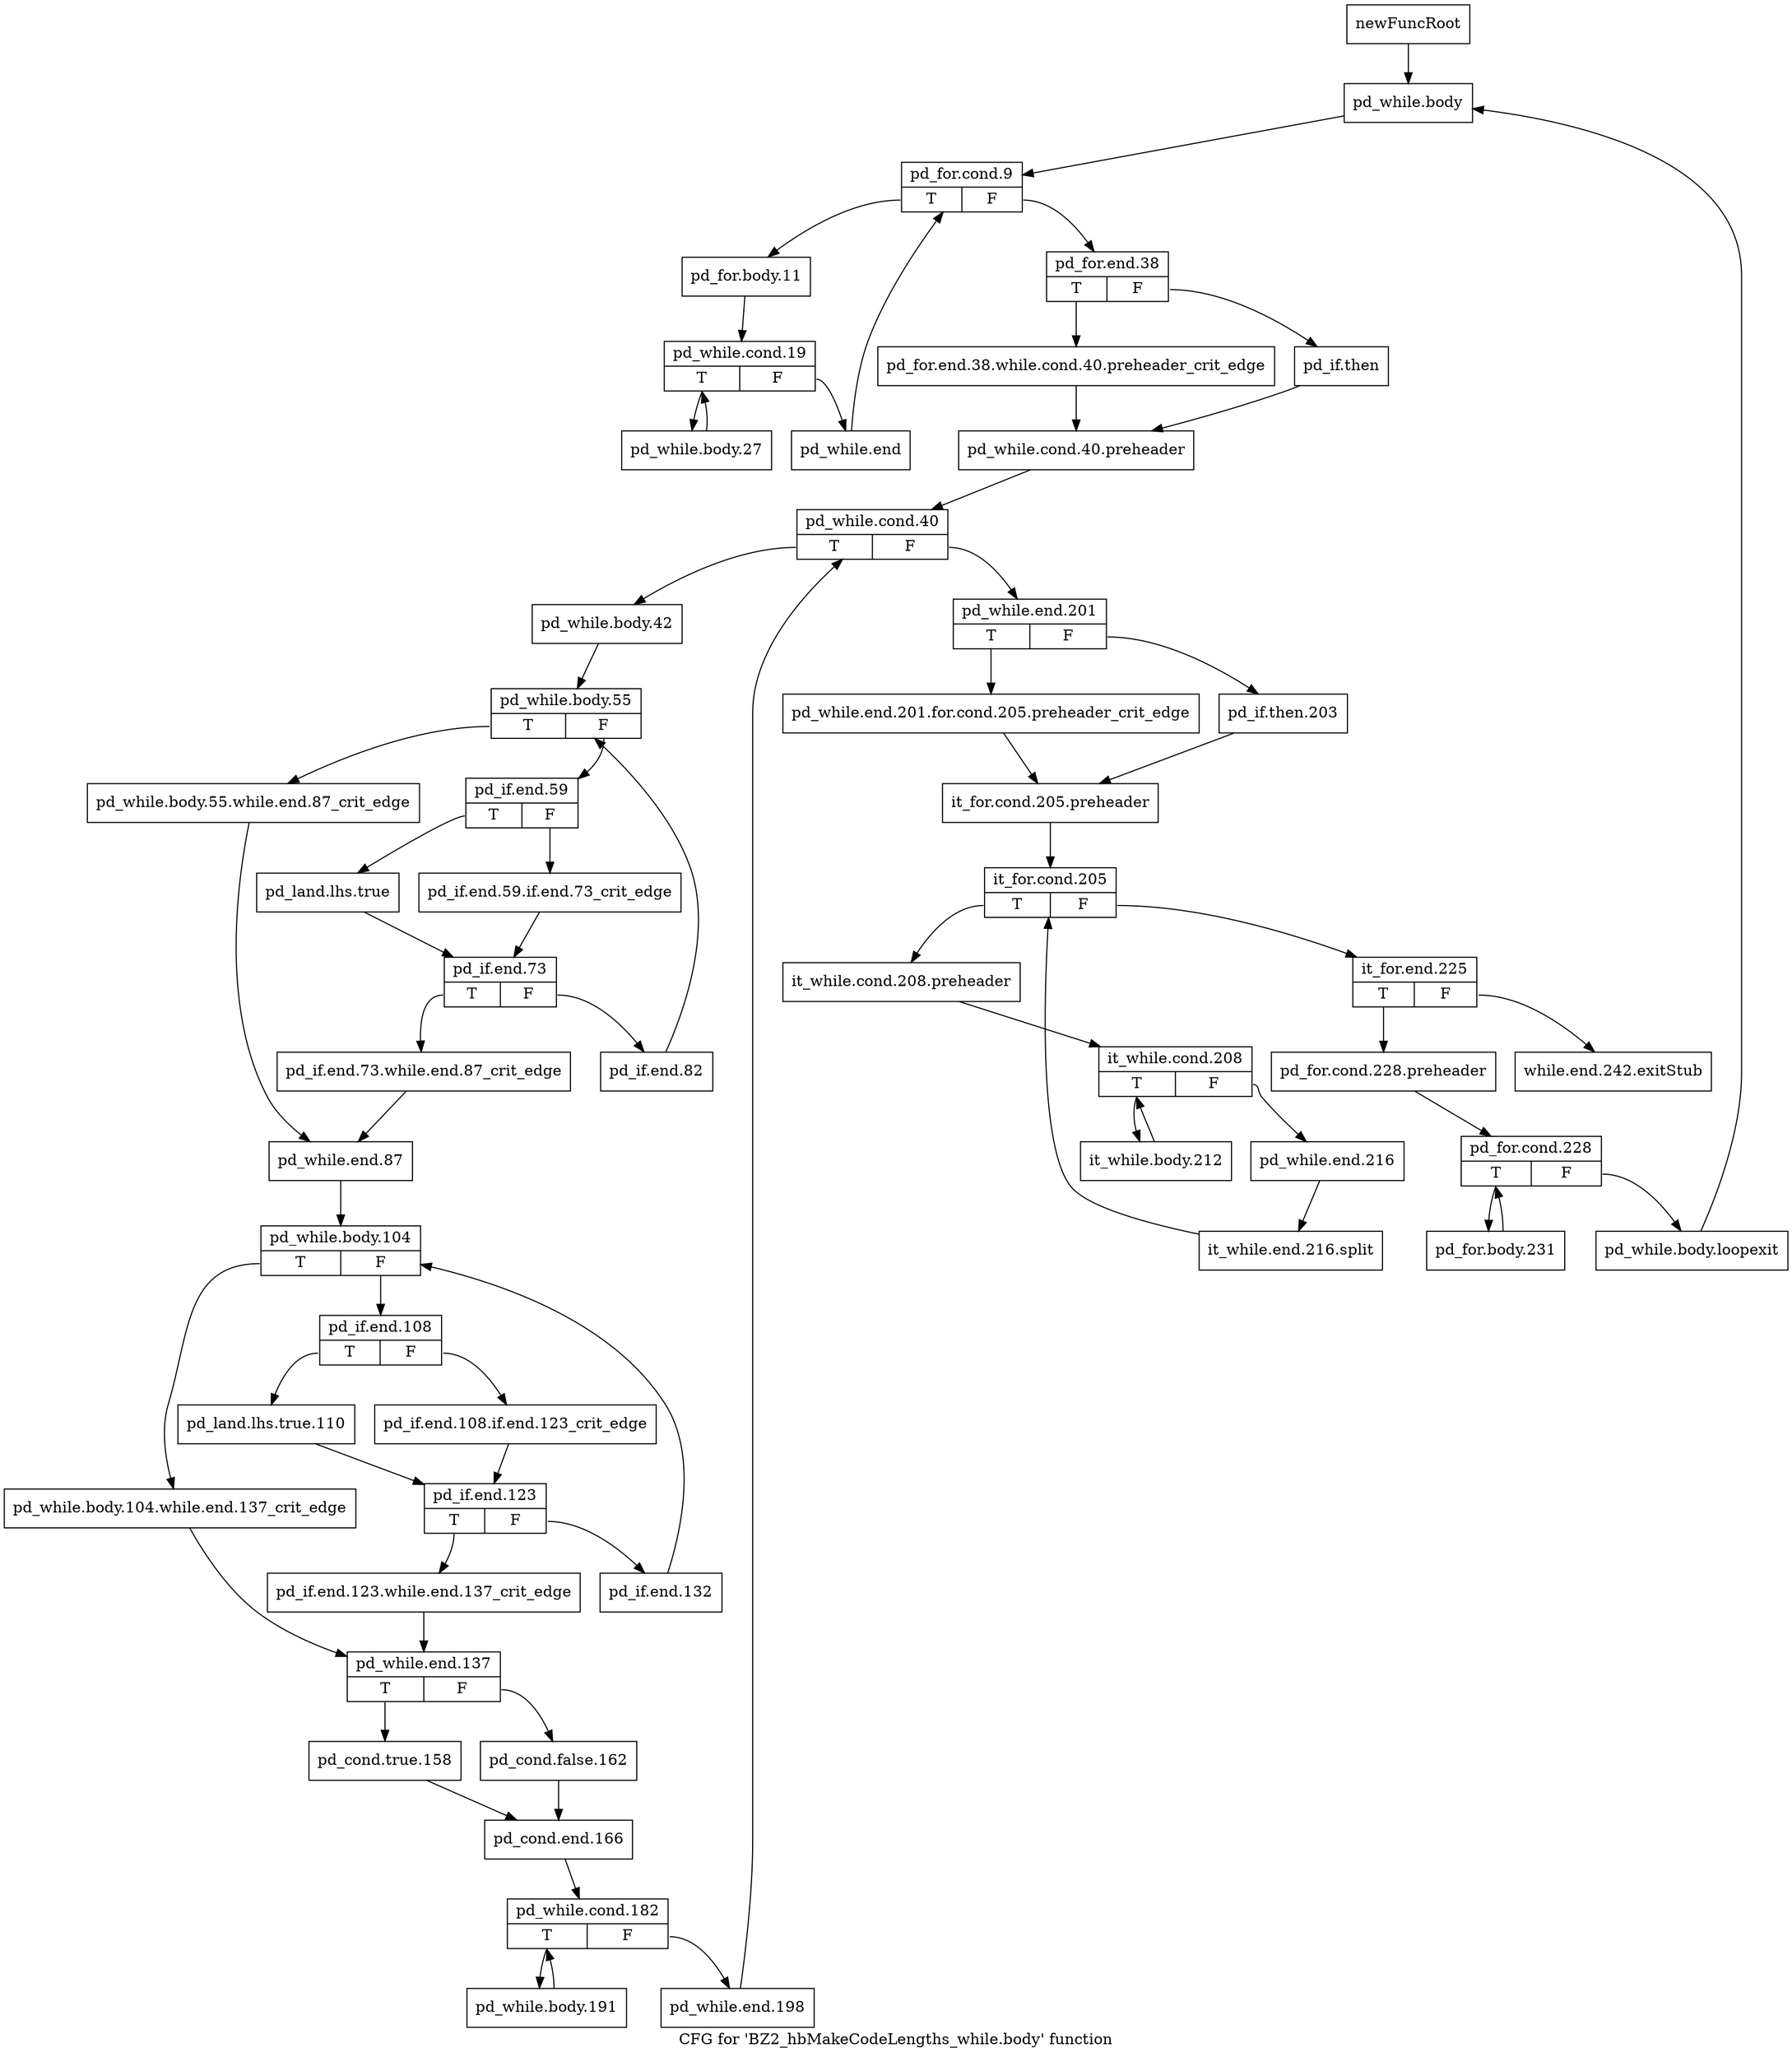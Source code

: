 digraph "CFG for 'BZ2_hbMakeCodeLengths_while.body' function" {
	label="CFG for 'BZ2_hbMakeCodeLengths_while.body' function";

	Node0x198e0f0 [shape=record,label="{newFuncRoot}"];
	Node0x198e0f0 -> Node0x19bebb0;
	Node0x19beb60 [shape=record,label="{while.end.242.exitStub}"];
	Node0x19bebb0 [shape=record,label="{pd_while.body}"];
	Node0x19bebb0 -> Node0x19bec00;
	Node0x19bec00 [shape=record,label="{pd_for.cond.9|{<s0>T|<s1>F}}"];
	Node0x19bec00:s0 -> Node0x19bfa10;
	Node0x19bec00:s1 -> Node0x19bec50;
	Node0x19bec50 [shape=record,label="{pd_for.end.38|{<s0>T|<s1>F}}"];
	Node0x19bec50:s0 -> Node0x19becf0;
	Node0x19bec50:s1 -> Node0x19beca0;
	Node0x19beca0 [shape=record,label="{pd_if.then}"];
	Node0x19beca0 -> Node0x19bed40;
	Node0x19becf0 [shape=record,label="{pd_for.end.38.while.cond.40.preheader_crit_edge}"];
	Node0x19becf0 -> Node0x19bed40;
	Node0x19bed40 [shape=record,label="{pd_while.cond.40.preheader}"];
	Node0x19bed40 -> Node0x19bed90;
	Node0x19bed90 [shape=record,label="{pd_while.cond.40|{<s0>T|<s1>F}}"];
	Node0x19bed90:s0 -> Node0x19bf240;
	Node0x19bed90:s1 -> Node0x19bede0;
	Node0x19bede0 [shape=record,label="{pd_while.end.201|{<s0>T|<s1>F}}"];
	Node0x19bede0:s0 -> Node0x19bee80;
	Node0x19bede0:s1 -> Node0x19bee30;
	Node0x19bee30 [shape=record,label="{pd_if.then.203}"];
	Node0x19bee30 -> Node0x19beed0;
	Node0x19bee80 [shape=record,label="{pd_while.end.201.for.cond.205.preheader_crit_edge}"];
	Node0x19bee80 -> Node0x19beed0;
	Node0x19beed0 [shape=record,label="{it_for.cond.205.preheader}"];
	Node0x19beed0 -> Node0x19bef20;
	Node0x19bef20 [shape=record,label="{it_for.cond.205|{<s0>T|<s1>F}}"];
	Node0x19bef20:s0 -> Node0x19bf100;
	Node0x19bef20:s1 -> Node0x19bef70;
	Node0x19bef70 [shape=record,label="{it_for.end.225|{<s0>T|<s1>F}}"];
	Node0x19bef70:s0 -> Node0x19befc0;
	Node0x19bef70:s1 -> Node0x19beb60;
	Node0x19befc0 [shape=record,label="{pd_for.cond.228.preheader}"];
	Node0x19befc0 -> Node0x19bf010;
	Node0x19bf010 [shape=record,label="{pd_for.cond.228|{<s0>T|<s1>F}}"];
	Node0x19bf010:s0 -> Node0x19bf0b0;
	Node0x19bf010:s1 -> Node0x19bf060;
	Node0x19bf060 [shape=record,label="{pd_while.body.loopexit}"];
	Node0x19bf060 -> Node0x19bebb0;
	Node0x19bf0b0 [shape=record,label="{pd_for.body.231}"];
	Node0x19bf0b0 -> Node0x19bf010;
	Node0x19bf100 [shape=record,label="{it_while.cond.208.preheader}"];
	Node0x19bf100 -> Node0x19bf150;
	Node0x19bf150 [shape=record,label="{it_while.cond.208|{<s0>T|<s1>F}}"];
	Node0x19bf150:s0 -> Node0x19bf1f0;
	Node0x19bf150:s1 -> Node0x19bf1a0;
	Node0x19bf1a0 [shape=record,label="{pd_while.end.216}"];
	Node0x19bf1a0 -> Node0x1abf660;
	Node0x1abf660 [shape=record,label="{it_while.end.216.split}"];
	Node0x1abf660 -> Node0x19bef20;
	Node0x19bf1f0 [shape=record,label="{it_while.body.212}"];
	Node0x19bf1f0 -> Node0x19bf150;
	Node0x19bf240 [shape=record,label="{pd_while.body.42}"];
	Node0x19bf240 -> Node0x19bf290;
	Node0x19bf290 [shape=record,label="{pd_while.body.55|{<s0>T|<s1>F}}"];
	Node0x19bf290:s0 -> Node0x19bf4c0;
	Node0x19bf290:s1 -> Node0x19bf2e0;
	Node0x19bf2e0 [shape=record,label="{pd_if.end.59|{<s0>T|<s1>F}}"];
	Node0x19bf2e0:s0 -> Node0x19bf380;
	Node0x19bf2e0:s1 -> Node0x19bf330;
	Node0x19bf330 [shape=record,label="{pd_if.end.59.if.end.73_crit_edge}"];
	Node0x19bf330 -> Node0x19bf3d0;
	Node0x19bf380 [shape=record,label="{pd_land.lhs.true}"];
	Node0x19bf380 -> Node0x19bf3d0;
	Node0x19bf3d0 [shape=record,label="{pd_if.end.73|{<s0>T|<s1>F}}"];
	Node0x19bf3d0:s0 -> Node0x19bf470;
	Node0x19bf3d0:s1 -> Node0x19bf420;
	Node0x19bf420 [shape=record,label="{pd_if.end.82}"];
	Node0x19bf420 -> Node0x19bf290;
	Node0x19bf470 [shape=record,label="{pd_if.end.73.while.end.87_crit_edge}"];
	Node0x19bf470 -> Node0x19bf510;
	Node0x19bf4c0 [shape=record,label="{pd_while.body.55.while.end.87_crit_edge}"];
	Node0x19bf4c0 -> Node0x19bf510;
	Node0x19bf510 [shape=record,label="{pd_while.end.87}"];
	Node0x19bf510 -> Node0x19bf560;
	Node0x19bf560 [shape=record,label="{pd_while.body.104|{<s0>T|<s1>F}}"];
	Node0x19bf560:s0 -> Node0x19bf790;
	Node0x19bf560:s1 -> Node0x19bf5b0;
	Node0x19bf5b0 [shape=record,label="{pd_if.end.108|{<s0>T|<s1>F}}"];
	Node0x19bf5b0:s0 -> Node0x19bf650;
	Node0x19bf5b0:s1 -> Node0x19bf600;
	Node0x19bf600 [shape=record,label="{pd_if.end.108.if.end.123_crit_edge}"];
	Node0x19bf600 -> Node0x19bf6a0;
	Node0x19bf650 [shape=record,label="{pd_land.lhs.true.110}"];
	Node0x19bf650 -> Node0x19bf6a0;
	Node0x19bf6a0 [shape=record,label="{pd_if.end.123|{<s0>T|<s1>F}}"];
	Node0x19bf6a0:s0 -> Node0x19bf740;
	Node0x19bf6a0:s1 -> Node0x19bf6f0;
	Node0x19bf6f0 [shape=record,label="{pd_if.end.132}"];
	Node0x19bf6f0 -> Node0x19bf560;
	Node0x19bf740 [shape=record,label="{pd_if.end.123.while.end.137_crit_edge}"];
	Node0x19bf740 -> Node0x19bf7e0;
	Node0x19bf790 [shape=record,label="{pd_while.body.104.while.end.137_crit_edge}"];
	Node0x19bf790 -> Node0x19bf7e0;
	Node0x19bf7e0 [shape=record,label="{pd_while.end.137|{<s0>T|<s1>F}}"];
	Node0x19bf7e0:s0 -> Node0x19bf880;
	Node0x19bf7e0:s1 -> Node0x19bf830;
	Node0x19bf830 [shape=record,label="{pd_cond.false.162}"];
	Node0x19bf830 -> Node0x19bf8d0;
	Node0x19bf880 [shape=record,label="{pd_cond.true.158}"];
	Node0x19bf880 -> Node0x19bf8d0;
	Node0x19bf8d0 [shape=record,label="{pd_cond.end.166}"];
	Node0x19bf8d0 -> Node0x19bf920;
	Node0x19bf920 [shape=record,label="{pd_while.cond.182|{<s0>T|<s1>F}}"];
	Node0x19bf920:s0 -> Node0x19bf9c0;
	Node0x19bf920:s1 -> Node0x19bf970;
	Node0x19bf970 [shape=record,label="{pd_while.end.198}"];
	Node0x19bf970 -> Node0x19bed90;
	Node0x19bf9c0 [shape=record,label="{pd_while.body.191}"];
	Node0x19bf9c0 -> Node0x19bf920;
	Node0x19bfa10 [shape=record,label="{pd_for.body.11}"];
	Node0x19bfa10 -> Node0x19bfa60;
	Node0x19bfa60 [shape=record,label="{pd_while.cond.19|{<s0>T|<s1>F}}"];
	Node0x19bfa60:s0 -> Node0x19bfb00;
	Node0x19bfa60:s1 -> Node0x19bfab0;
	Node0x19bfab0 [shape=record,label="{pd_while.end}"];
	Node0x19bfab0 -> Node0x19bec00;
	Node0x19bfb00 [shape=record,label="{pd_while.body.27}"];
	Node0x19bfb00 -> Node0x19bfa60;
}
